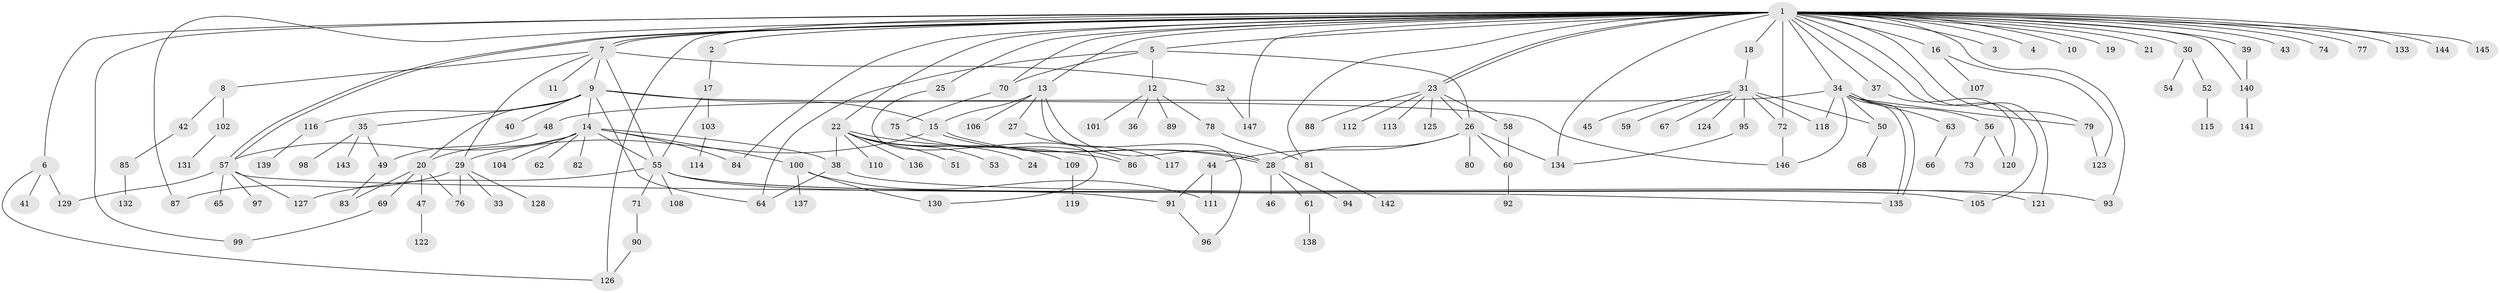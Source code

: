 // Generated by graph-tools (version 1.1) at 2025/35/03/09/25 02:35:20]
// undirected, 147 vertices, 197 edges
graph export_dot {
graph [start="1"]
  node [color=gray90,style=filled];
  1;
  2;
  3;
  4;
  5;
  6;
  7;
  8;
  9;
  10;
  11;
  12;
  13;
  14;
  15;
  16;
  17;
  18;
  19;
  20;
  21;
  22;
  23;
  24;
  25;
  26;
  27;
  28;
  29;
  30;
  31;
  32;
  33;
  34;
  35;
  36;
  37;
  38;
  39;
  40;
  41;
  42;
  43;
  44;
  45;
  46;
  47;
  48;
  49;
  50;
  51;
  52;
  53;
  54;
  55;
  56;
  57;
  58;
  59;
  60;
  61;
  62;
  63;
  64;
  65;
  66;
  67;
  68;
  69;
  70;
  71;
  72;
  73;
  74;
  75;
  76;
  77;
  78;
  79;
  80;
  81;
  82;
  83;
  84;
  85;
  86;
  87;
  88;
  89;
  90;
  91;
  92;
  93;
  94;
  95;
  96;
  97;
  98;
  99;
  100;
  101;
  102;
  103;
  104;
  105;
  106;
  107;
  108;
  109;
  110;
  111;
  112;
  113;
  114;
  115;
  116;
  117;
  118;
  119;
  120;
  121;
  122;
  123;
  124;
  125;
  126;
  127;
  128;
  129;
  130;
  131;
  132;
  133;
  134;
  135;
  136;
  137;
  138;
  139;
  140;
  141;
  142;
  143;
  144;
  145;
  146;
  147;
  1 -- 2;
  1 -- 3;
  1 -- 4;
  1 -- 5;
  1 -- 6;
  1 -- 7;
  1 -- 7;
  1 -- 10;
  1 -- 13;
  1 -- 16;
  1 -- 18;
  1 -- 19;
  1 -- 21;
  1 -- 22;
  1 -- 23;
  1 -- 23;
  1 -- 25;
  1 -- 30;
  1 -- 34;
  1 -- 37;
  1 -- 39;
  1 -- 43;
  1 -- 57;
  1 -- 57;
  1 -- 70;
  1 -- 72;
  1 -- 74;
  1 -- 77;
  1 -- 79;
  1 -- 81;
  1 -- 84;
  1 -- 87;
  1 -- 93;
  1 -- 99;
  1 -- 105;
  1 -- 121;
  1 -- 126;
  1 -- 133;
  1 -- 134;
  1 -- 140;
  1 -- 144;
  1 -- 145;
  1 -- 147;
  2 -- 17;
  5 -- 12;
  5 -- 26;
  5 -- 64;
  5 -- 70;
  6 -- 41;
  6 -- 126;
  6 -- 129;
  7 -- 8;
  7 -- 9;
  7 -- 11;
  7 -- 29;
  7 -- 32;
  7 -- 55;
  8 -- 42;
  8 -- 102;
  9 -- 14;
  9 -- 15;
  9 -- 20;
  9 -- 35;
  9 -- 40;
  9 -- 64;
  9 -- 116;
  9 -- 146;
  12 -- 36;
  12 -- 78;
  12 -- 89;
  12 -- 101;
  13 -- 15;
  13 -- 27;
  13 -- 28;
  13 -- 96;
  13 -- 106;
  14 -- 20;
  14 -- 38;
  14 -- 55;
  14 -- 57;
  14 -- 62;
  14 -- 82;
  14 -- 84;
  14 -- 100;
  14 -- 104;
  15 -- 28;
  15 -- 28;
  15 -- 29;
  16 -- 107;
  16 -- 123;
  17 -- 55;
  17 -- 103;
  18 -- 31;
  20 -- 47;
  20 -- 69;
  20 -- 76;
  20 -- 83;
  22 -- 24;
  22 -- 38;
  22 -- 51;
  22 -- 53;
  22 -- 86;
  22 -- 109;
  22 -- 110;
  22 -- 136;
  23 -- 26;
  23 -- 58;
  23 -- 88;
  23 -- 112;
  23 -- 113;
  23 -- 125;
  25 -- 130;
  26 -- 28;
  26 -- 44;
  26 -- 60;
  26 -- 80;
  26 -- 134;
  27 -- 117;
  28 -- 46;
  28 -- 61;
  28 -- 94;
  29 -- 33;
  29 -- 76;
  29 -- 87;
  29 -- 128;
  30 -- 52;
  30 -- 54;
  31 -- 45;
  31 -- 50;
  31 -- 59;
  31 -- 67;
  31 -- 72;
  31 -- 95;
  31 -- 118;
  31 -- 124;
  32 -- 147;
  34 -- 48;
  34 -- 50;
  34 -- 56;
  34 -- 63;
  34 -- 79;
  34 -- 118;
  34 -- 135;
  34 -- 135;
  34 -- 146;
  35 -- 49;
  35 -- 98;
  35 -- 143;
  37 -- 120;
  38 -- 64;
  38 -- 93;
  39 -- 140;
  42 -- 85;
  44 -- 91;
  44 -- 111;
  47 -- 122;
  48 -- 49;
  49 -- 83;
  50 -- 68;
  52 -- 115;
  55 -- 71;
  55 -- 91;
  55 -- 105;
  55 -- 108;
  55 -- 121;
  55 -- 127;
  56 -- 73;
  56 -- 120;
  57 -- 65;
  57 -- 97;
  57 -- 127;
  57 -- 129;
  57 -- 135;
  58 -- 60;
  60 -- 92;
  61 -- 138;
  63 -- 66;
  69 -- 99;
  70 -- 75;
  71 -- 90;
  72 -- 146;
  75 -- 86;
  78 -- 81;
  79 -- 123;
  81 -- 142;
  85 -- 132;
  90 -- 126;
  91 -- 96;
  95 -- 134;
  100 -- 111;
  100 -- 130;
  100 -- 137;
  102 -- 131;
  103 -- 114;
  109 -- 119;
  116 -- 139;
  140 -- 141;
}
